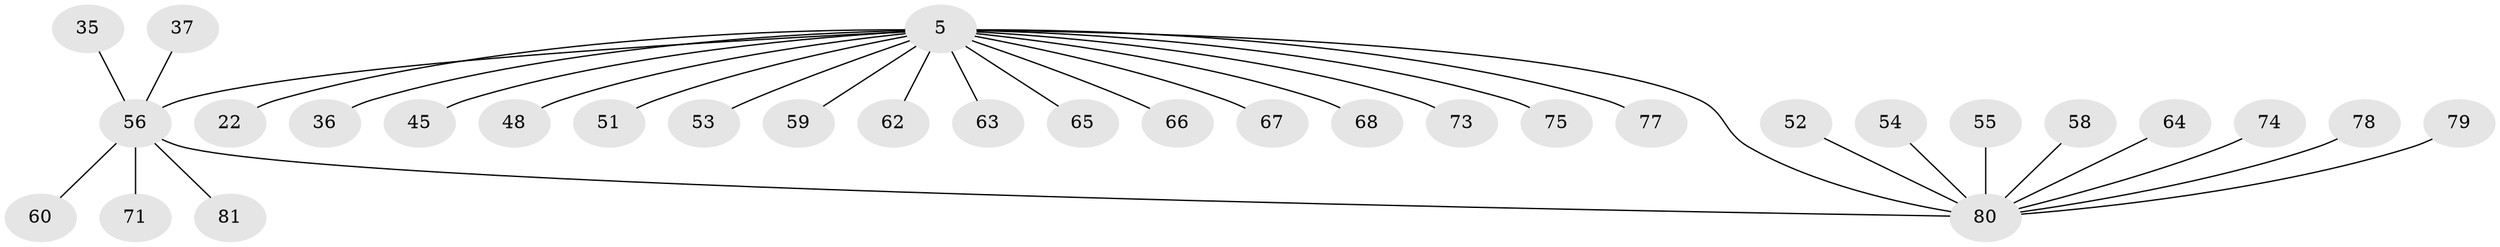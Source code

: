 // original degree distribution, {19: 0.012345679012345678, 3: 0.09876543209876543, 2: 0.20987654320987653, 5: 0.012345679012345678, 4: 0.04938271604938271, 9: 0.012345679012345678, 6: 0.024691358024691357, 1: 0.5802469135802469}
// Generated by graph-tools (version 1.1) at 2025/51/03/04/25 21:51:50]
// undirected, 32 vertices, 32 edges
graph export_dot {
graph [start="1"]
  node [color=gray90,style=filled];
  5 [super="+1+2"];
  22;
  35;
  36;
  37;
  45;
  48;
  51;
  52;
  53;
  54;
  55;
  56 [super="+31"];
  58;
  59 [super="+43"];
  60 [super="+49"];
  62 [super="+44"];
  63;
  64;
  65 [super="+16"];
  66 [super="+6+61"];
  67;
  68;
  71;
  73 [super="+15"];
  74;
  75 [super="+27+70"];
  77 [super="+17+19+21+76"];
  78;
  79;
  80 [super="+72+69+46+47+50"];
  81;
  5 -- 67;
  5 -- 68;
  5 -- 36;
  5 -- 45;
  5 -- 48;
  5 -- 51;
  5 -- 53;
  5 -- 63;
  5 -- 56 [weight=2];
  5 -- 22;
  5 -- 66;
  5 -- 75;
  5 -- 73;
  5 -- 65;
  5 -- 77;
  5 -- 80 [weight=2];
  5 -- 59;
  5 -- 62;
  35 -- 56;
  37 -- 56;
  52 -- 80;
  54 -- 80;
  55 -- 80;
  56 -- 81;
  56 -- 71;
  56 -- 60;
  56 -- 80;
  58 -- 80;
  64 -- 80;
  74 -- 80;
  78 -- 80;
  79 -- 80;
}

